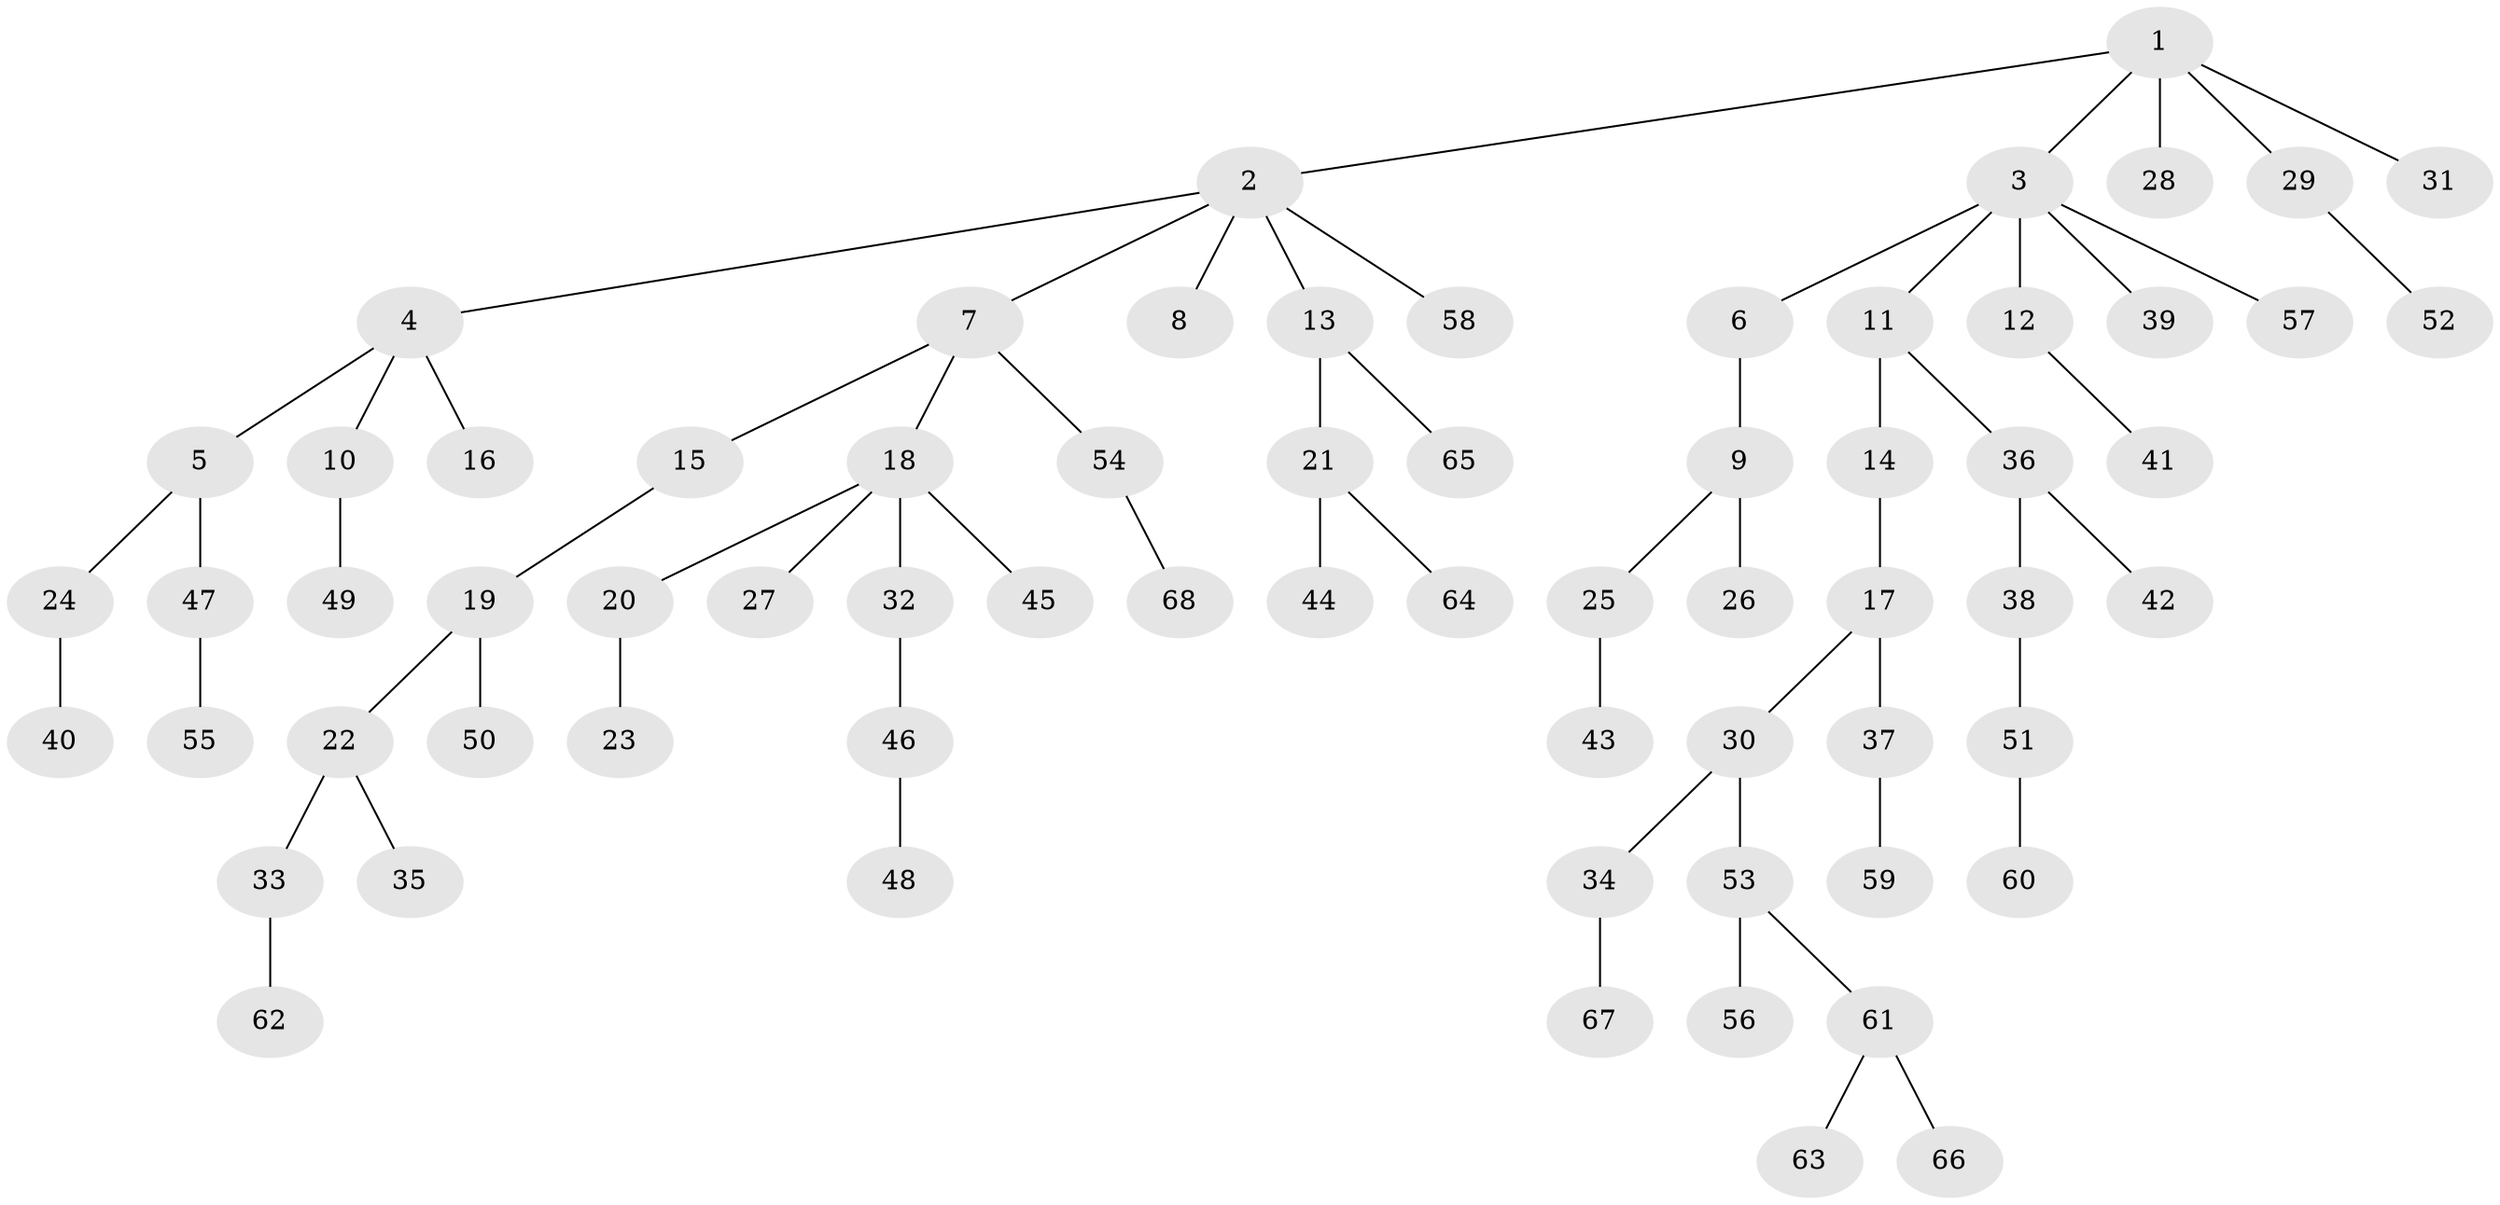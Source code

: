 // Generated by graph-tools (version 1.1) at 2025/52/03/09/25 04:52:34]
// undirected, 68 vertices, 67 edges
graph export_dot {
graph [start="1"]
  node [color=gray90,style=filled];
  1;
  2;
  3;
  4;
  5;
  6;
  7;
  8;
  9;
  10;
  11;
  12;
  13;
  14;
  15;
  16;
  17;
  18;
  19;
  20;
  21;
  22;
  23;
  24;
  25;
  26;
  27;
  28;
  29;
  30;
  31;
  32;
  33;
  34;
  35;
  36;
  37;
  38;
  39;
  40;
  41;
  42;
  43;
  44;
  45;
  46;
  47;
  48;
  49;
  50;
  51;
  52;
  53;
  54;
  55;
  56;
  57;
  58;
  59;
  60;
  61;
  62;
  63;
  64;
  65;
  66;
  67;
  68;
  1 -- 2;
  1 -- 3;
  1 -- 28;
  1 -- 29;
  1 -- 31;
  2 -- 4;
  2 -- 7;
  2 -- 8;
  2 -- 13;
  2 -- 58;
  3 -- 6;
  3 -- 11;
  3 -- 12;
  3 -- 39;
  3 -- 57;
  4 -- 5;
  4 -- 10;
  4 -- 16;
  5 -- 24;
  5 -- 47;
  6 -- 9;
  7 -- 15;
  7 -- 18;
  7 -- 54;
  9 -- 25;
  9 -- 26;
  10 -- 49;
  11 -- 14;
  11 -- 36;
  12 -- 41;
  13 -- 21;
  13 -- 65;
  14 -- 17;
  15 -- 19;
  17 -- 30;
  17 -- 37;
  18 -- 20;
  18 -- 27;
  18 -- 32;
  18 -- 45;
  19 -- 22;
  19 -- 50;
  20 -- 23;
  21 -- 44;
  21 -- 64;
  22 -- 33;
  22 -- 35;
  24 -- 40;
  25 -- 43;
  29 -- 52;
  30 -- 34;
  30 -- 53;
  32 -- 46;
  33 -- 62;
  34 -- 67;
  36 -- 38;
  36 -- 42;
  37 -- 59;
  38 -- 51;
  46 -- 48;
  47 -- 55;
  51 -- 60;
  53 -- 56;
  53 -- 61;
  54 -- 68;
  61 -- 63;
  61 -- 66;
}
